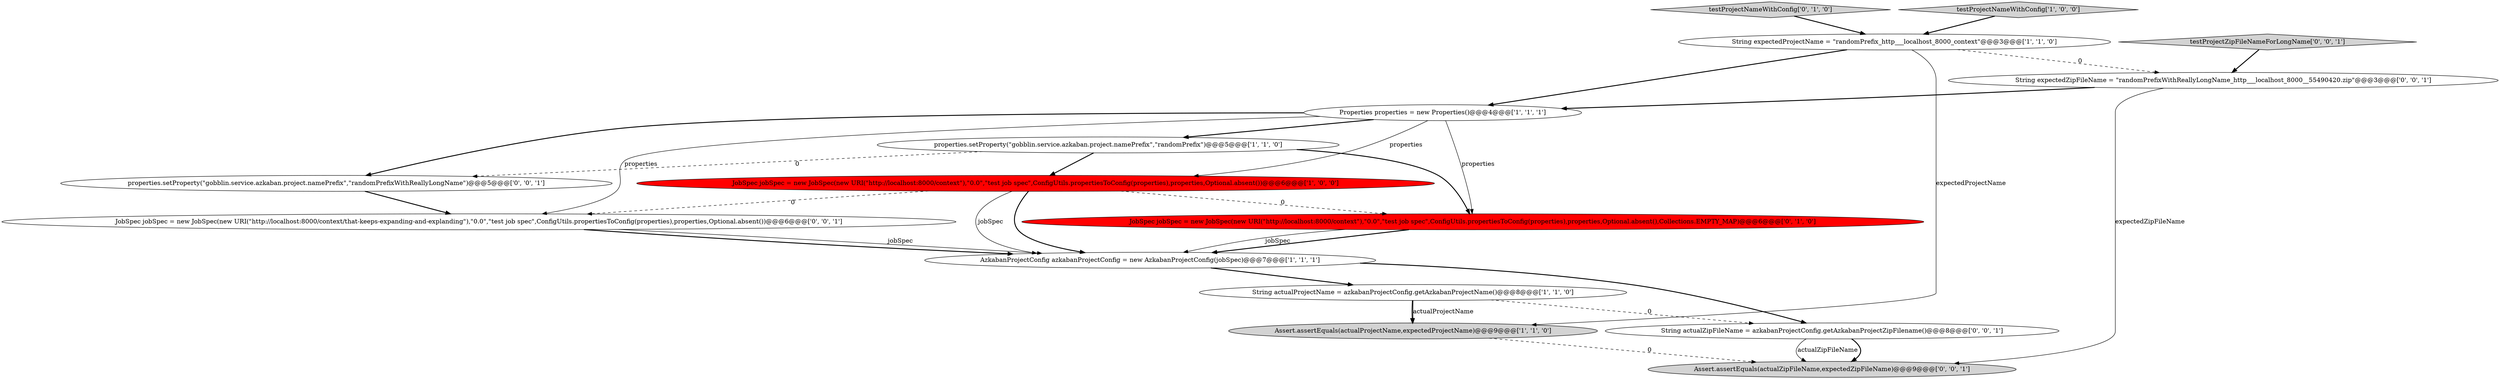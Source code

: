 digraph {
2 [style = filled, label = "Properties properties = new Properties()@@@4@@@['1', '1', '1']", fillcolor = white, shape = ellipse image = "AAA0AAABBB1BBB"];
8 [style = filled, label = "JobSpec jobSpec = new JobSpec(new URI(\"http://localhost:8000/context\"),\"0.0\",\"test job spec\",ConfigUtils.propertiesToConfig(properties),properties,Optional.absent(),Collections.EMPTY_MAP)@@@6@@@['0', '1', '0']", fillcolor = red, shape = ellipse image = "AAA1AAABBB2BBB"];
3 [style = filled, label = "String expectedProjectName = \"randomPrefix_http___localhost_8000_context\"@@@3@@@['1', '1', '0']", fillcolor = white, shape = ellipse image = "AAA0AAABBB1BBB"];
1 [style = filled, label = "JobSpec jobSpec = new JobSpec(new URI(\"http://localhost:8000/context\"),\"0.0\",\"test job spec\",ConfigUtils.propertiesToConfig(properties),properties,Optional.absent())@@@6@@@['1', '0', '0']", fillcolor = red, shape = ellipse image = "AAA1AAABBB1BBB"];
9 [style = filled, label = "testProjectNameWithConfig['0', '1', '0']", fillcolor = lightgray, shape = diamond image = "AAA0AAABBB2BBB"];
12 [style = filled, label = "JobSpec jobSpec = new JobSpec(new URI(\"http://localhost:8000/context/that-keeps-expanding-and-explanding\"),\"0.0\",\"test job spec\",ConfigUtils.propertiesToConfig(properties),properties,Optional.absent())@@@6@@@['0', '0', '1']", fillcolor = white, shape = ellipse image = "AAA0AAABBB3BBB"];
13 [style = filled, label = "testProjectZipFileNameForLongName['0', '0', '1']", fillcolor = lightgray, shape = diamond image = "AAA0AAABBB3BBB"];
14 [style = filled, label = "String actualZipFileName = azkabanProjectConfig.getAzkabanProjectZipFilename()@@@8@@@['0', '0', '1']", fillcolor = white, shape = ellipse image = "AAA0AAABBB3BBB"];
0 [style = filled, label = "properties.setProperty(\"gobblin.service.azkaban.project.namePrefix\",\"randomPrefix\")@@@5@@@['1', '1', '0']", fillcolor = white, shape = ellipse image = "AAA0AAABBB1BBB"];
7 [style = filled, label = "AzkabanProjectConfig azkabanProjectConfig = new AzkabanProjectConfig(jobSpec)@@@7@@@['1', '1', '1']", fillcolor = white, shape = ellipse image = "AAA0AAABBB1BBB"];
5 [style = filled, label = "String actualProjectName = azkabanProjectConfig.getAzkabanProjectName()@@@8@@@['1', '1', '0']", fillcolor = white, shape = ellipse image = "AAA0AAABBB1BBB"];
11 [style = filled, label = "String expectedZipFileName = \"randomPrefixWithReallyLongName_http___localhost_8000__55490420.zip\"@@@3@@@['0', '0', '1']", fillcolor = white, shape = ellipse image = "AAA0AAABBB3BBB"];
4 [style = filled, label = "testProjectNameWithConfig['1', '0', '0']", fillcolor = lightgray, shape = diamond image = "AAA0AAABBB1BBB"];
6 [style = filled, label = "Assert.assertEquals(actualProjectName,expectedProjectName)@@@9@@@['1', '1', '0']", fillcolor = lightgray, shape = ellipse image = "AAA0AAABBB1BBB"];
10 [style = filled, label = "Assert.assertEquals(actualZipFileName,expectedZipFileName)@@@9@@@['0', '0', '1']", fillcolor = lightgray, shape = ellipse image = "AAA0AAABBB3BBB"];
15 [style = filled, label = "properties.setProperty(\"gobblin.service.azkaban.project.namePrefix\",\"randomPrefixWithReallyLongName\")@@@5@@@['0', '0', '1']", fillcolor = white, shape = ellipse image = "AAA0AAABBB3BBB"];
4->3 [style = bold, label=""];
5->14 [style = dashed, label="0"];
2->1 [style = solid, label="properties"];
11->10 [style = solid, label="expectedZipFileName"];
14->10 [style = bold, label=""];
0->15 [style = dashed, label="0"];
1->7 [style = solid, label="jobSpec"];
5->6 [style = solid, label="actualProjectName"];
2->8 [style = solid, label="properties"];
1->7 [style = bold, label=""];
13->11 [style = bold, label=""];
12->7 [style = bold, label=""];
11->2 [style = bold, label=""];
8->7 [style = bold, label=""];
6->10 [style = dashed, label="0"];
7->14 [style = bold, label=""];
1->12 [style = dashed, label="0"];
7->5 [style = bold, label=""];
2->0 [style = bold, label=""];
5->6 [style = bold, label=""];
3->2 [style = bold, label=""];
0->1 [style = bold, label=""];
2->15 [style = bold, label=""];
0->8 [style = bold, label=""];
12->7 [style = solid, label="jobSpec"];
9->3 [style = bold, label=""];
1->8 [style = dashed, label="0"];
15->12 [style = bold, label=""];
14->10 [style = solid, label="actualZipFileName"];
8->7 [style = solid, label="jobSpec"];
2->12 [style = solid, label="properties"];
3->11 [style = dashed, label="0"];
3->6 [style = solid, label="expectedProjectName"];
}
